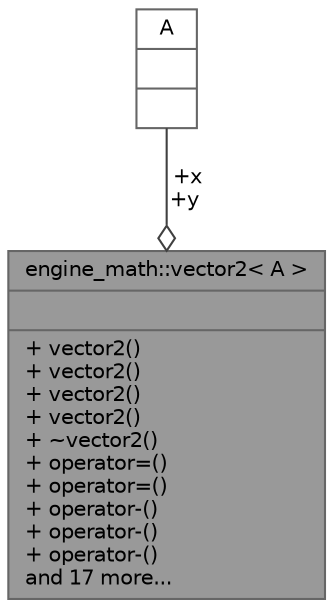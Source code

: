digraph "engine_math::vector2&lt; A &gt;"
{
 // LATEX_PDF_SIZE
  bgcolor="transparent";
  edge [fontname=Helvetica,fontsize=10,labelfontname=Helvetica,labelfontsize=10];
  node [fontname=Helvetica,fontsize=10,shape=box,height=0.2,width=0.4];
  Node1 [shape=record,label="{engine_math::vector2\< A \>\n||+ vector2()\l+ vector2()\l+ vector2()\l+ vector2()\l+ ~vector2()\l+ operator=()\l+ operator=()\l+ operator-()\l+ operator-()\l+ operator-()\land 17 more...\l}",height=0.2,width=0.4,color="gray40", fillcolor="grey60", style="filled", fontcolor="black",tooltip=" "];
  Node2 -> Node1 [color="grey25",style="solid",label=" +x\n+y" ,arrowhead="odiamond"];
  Node2 [shape=record,label="{A\n||}",height=0.2,width=0.4,color="gray40", fillcolor="white", style="filled",tooltip=" "];
}

